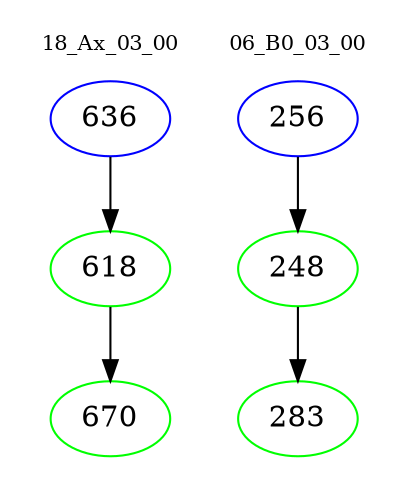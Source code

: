 digraph{
subgraph cluster_0 {
color = white
label = "18_Ax_03_00";
fontsize=10;
T0_636 [label="636", color="blue"]
T0_636 -> T0_618 [color="black"]
T0_618 [label="618", color="green"]
T0_618 -> T0_670 [color="black"]
T0_670 [label="670", color="green"]
}
subgraph cluster_1 {
color = white
label = "06_B0_03_00";
fontsize=10;
T1_256 [label="256", color="blue"]
T1_256 -> T1_248 [color="black"]
T1_248 [label="248", color="green"]
T1_248 -> T1_283 [color="black"]
T1_283 [label="283", color="green"]
}
}
